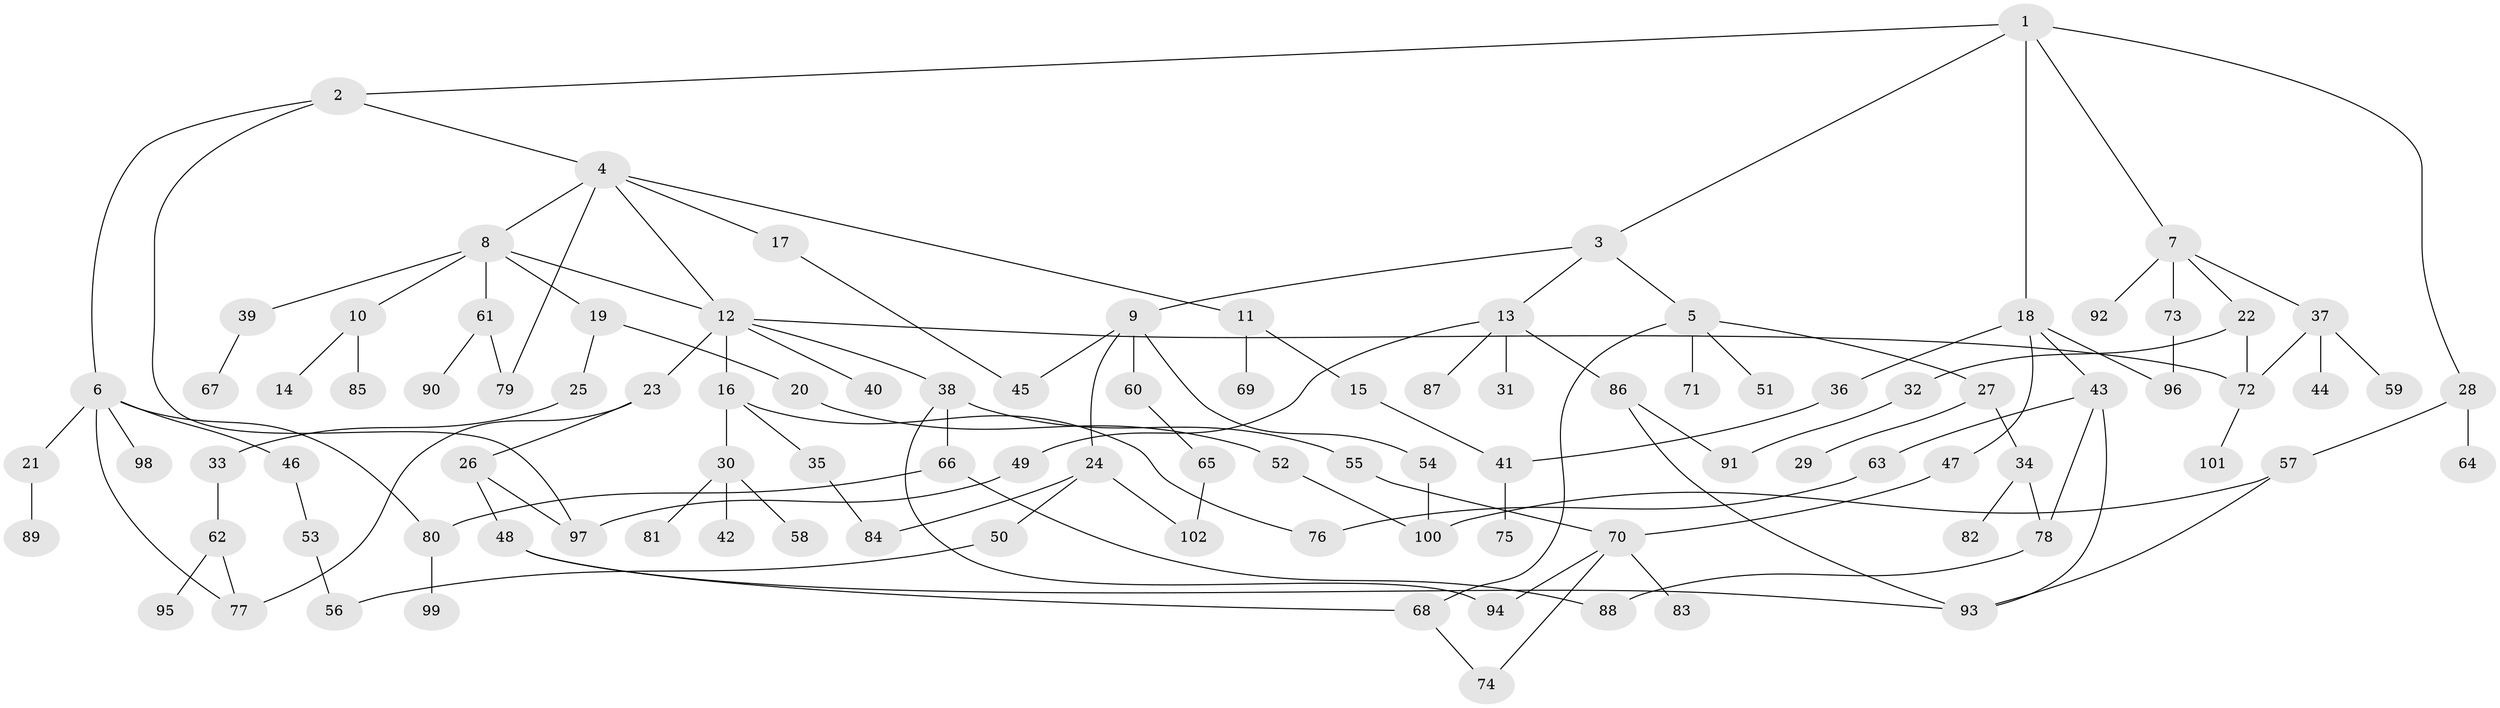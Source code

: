 // Generated by graph-tools (version 1.1) at 2025/40/03/09/25 04:40:59]
// undirected, 102 vertices, 129 edges
graph export_dot {
graph [start="1"]
  node [color=gray90,style=filled];
  1;
  2;
  3;
  4;
  5;
  6;
  7;
  8;
  9;
  10;
  11;
  12;
  13;
  14;
  15;
  16;
  17;
  18;
  19;
  20;
  21;
  22;
  23;
  24;
  25;
  26;
  27;
  28;
  29;
  30;
  31;
  32;
  33;
  34;
  35;
  36;
  37;
  38;
  39;
  40;
  41;
  42;
  43;
  44;
  45;
  46;
  47;
  48;
  49;
  50;
  51;
  52;
  53;
  54;
  55;
  56;
  57;
  58;
  59;
  60;
  61;
  62;
  63;
  64;
  65;
  66;
  67;
  68;
  69;
  70;
  71;
  72;
  73;
  74;
  75;
  76;
  77;
  78;
  79;
  80;
  81;
  82;
  83;
  84;
  85;
  86;
  87;
  88;
  89;
  90;
  91;
  92;
  93;
  94;
  95;
  96;
  97;
  98;
  99;
  100;
  101;
  102;
  1 -- 2;
  1 -- 3;
  1 -- 7;
  1 -- 18;
  1 -- 28;
  2 -- 4;
  2 -- 6;
  2 -- 97;
  3 -- 5;
  3 -- 9;
  3 -- 13;
  4 -- 8;
  4 -- 11;
  4 -- 17;
  4 -- 79;
  4 -- 12;
  5 -- 27;
  5 -- 51;
  5 -- 71;
  5 -- 68;
  6 -- 21;
  6 -- 46;
  6 -- 77;
  6 -- 80;
  6 -- 98;
  7 -- 22;
  7 -- 37;
  7 -- 73;
  7 -- 92;
  8 -- 10;
  8 -- 12;
  8 -- 19;
  8 -- 39;
  8 -- 61;
  9 -- 24;
  9 -- 45;
  9 -- 54;
  9 -- 60;
  10 -- 14;
  10 -- 85;
  11 -- 15;
  11 -- 69;
  12 -- 16;
  12 -- 23;
  12 -- 38;
  12 -- 40;
  12 -- 72;
  13 -- 31;
  13 -- 49;
  13 -- 86;
  13 -- 87;
  15 -- 41;
  16 -- 30;
  16 -- 35;
  16 -- 76;
  17 -- 45;
  18 -- 36;
  18 -- 43;
  18 -- 47;
  18 -- 96;
  19 -- 20;
  19 -- 25;
  20 -- 52;
  21 -- 89;
  22 -- 32;
  22 -- 72;
  23 -- 26;
  23 -- 77;
  24 -- 50;
  24 -- 84;
  24 -- 102;
  25 -- 33;
  26 -- 48;
  26 -- 97;
  27 -- 29;
  27 -- 34;
  28 -- 57;
  28 -- 64;
  30 -- 42;
  30 -- 58;
  30 -- 81;
  32 -- 91;
  33 -- 62;
  34 -- 78;
  34 -- 82;
  35 -- 84;
  36 -- 41;
  37 -- 44;
  37 -- 59;
  37 -- 72;
  38 -- 55;
  38 -- 66;
  38 -- 94;
  39 -- 67;
  41 -- 75;
  43 -- 63;
  43 -- 78;
  43 -- 93;
  46 -- 53;
  47 -- 70;
  48 -- 68;
  48 -- 93;
  49 -- 97;
  50 -- 56;
  52 -- 100;
  53 -- 56;
  54 -- 100;
  55 -- 70;
  57 -- 100;
  57 -- 93;
  60 -- 65;
  61 -- 79;
  61 -- 90;
  62 -- 95;
  62 -- 77;
  63 -- 76;
  65 -- 102;
  66 -- 88;
  66 -- 80;
  68 -- 74;
  70 -- 74;
  70 -- 83;
  70 -- 94;
  72 -- 101;
  73 -- 96;
  78 -- 88;
  80 -- 99;
  86 -- 93;
  86 -- 91;
}
